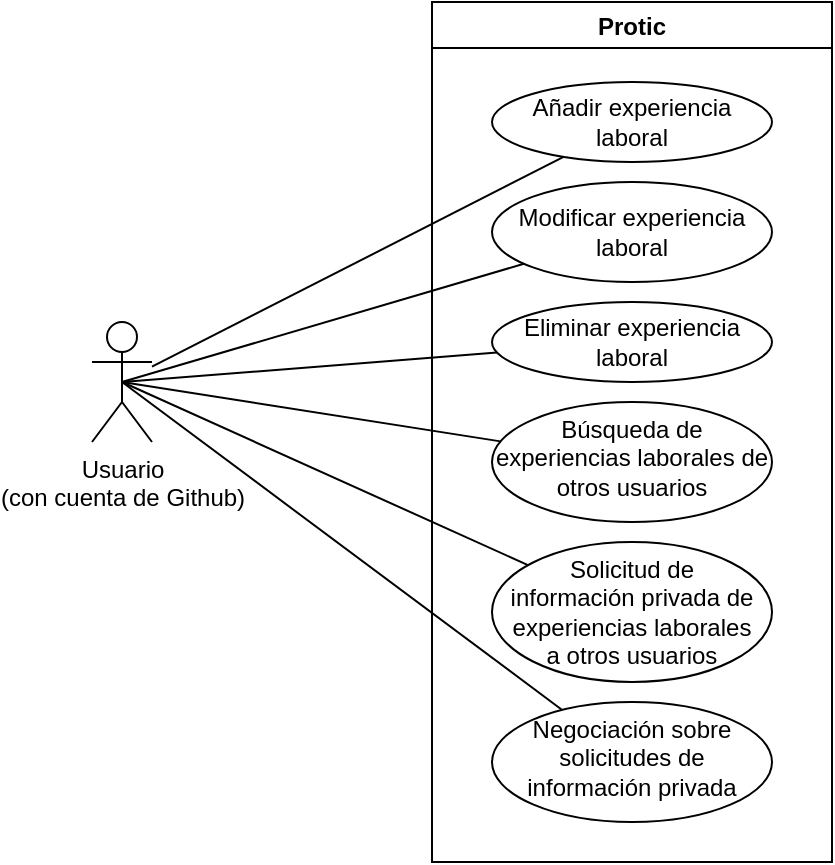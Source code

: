 <mxfile version="14.6.13" type="device"><diagram id="wcvmPx3WMzm03zjkKvcF" name="Página-1"><mxGraphModel dx="1422" dy="822" grid="1" gridSize="10" guides="1" tooltips="1" connect="1" arrows="1" fold="1" page="1" pageScale="1" pageWidth="827" pageHeight="1169" math="0" shadow="0"><root><mxCell id="0"/><mxCell id="1" parent="0"/><mxCell id="sO7i4M_kxahfRtUxq6ux-1" value="Usuario &lt;br&gt;(con cuenta de Github)" style="shape=umlActor;verticalLabelPosition=bottom;verticalAlign=top;html=1;outlineConnect=0;" vertex="1" parent="1"><mxGeometry x="60" y="250" width="30" height="60" as="geometry"/></mxCell><mxCell id="sO7i4M_kxahfRtUxq6ux-2" value="Añadir experiencia laboral" style="ellipse;whiteSpace=wrap;html=1;" vertex="1" parent="1"><mxGeometry x="260" y="130" width="140" height="40" as="geometry"/></mxCell><mxCell id="sO7i4M_kxahfRtUxq6ux-3" value="Protic" style="swimlane;" vertex="1" parent="1"><mxGeometry x="230" y="90" width="200" height="430" as="geometry"/></mxCell><mxCell id="sO7i4M_kxahfRtUxq6ux-7" value="Solicitud de &lt;br&gt;información privada de experiencias laborales&lt;br&gt;a otros usuarios" style="ellipse;whiteSpace=wrap;html=1;verticalAlign=top;align=center;" vertex="1" parent="sO7i4M_kxahfRtUxq6ux-3"><mxGeometry x="30" y="270" width="140" height="70" as="geometry"/></mxCell><mxCell id="sO7i4M_kxahfRtUxq6ux-8" value="Negociación sobre solicitudes de información privada" style="ellipse;whiteSpace=wrap;html=1;verticalAlign=top;align=center;" vertex="1" parent="sO7i4M_kxahfRtUxq6ux-3"><mxGeometry x="30" y="350" width="140" height="60" as="geometry"/></mxCell><mxCell id="sO7i4M_kxahfRtUxq6ux-4" value="Modificar experiencia laboral" style="ellipse;whiteSpace=wrap;html=1;" vertex="1" parent="1"><mxGeometry x="260" y="180" width="140" height="50" as="geometry"/></mxCell><mxCell id="sO7i4M_kxahfRtUxq6ux-5" value="Eliminar experiencia laboral" style="ellipse;whiteSpace=wrap;html=1;" vertex="1" parent="1"><mxGeometry x="260" y="240" width="140" height="40" as="geometry"/></mxCell><mxCell id="sO7i4M_kxahfRtUxq6ux-6" value="Búsqueda de experiencias laborales de otros usuarios" style="ellipse;whiteSpace=wrap;html=1;verticalAlign=top;align=center;" vertex="1" parent="1"><mxGeometry x="260" y="290" width="140" height="60" as="geometry"/></mxCell><mxCell id="sO7i4M_kxahfRtUxq6ux-11" value="" style="endArrow=none;html=1;" edge="1" parent="1" source="sO7i4M_kxahfRtUxq6ux-1" target="sO7i4M_kxahfRtUxq6ux-2"><mxGeometry width="50" height="50" relative="1" as="geometry"><mxPoint x="100" y="450" as="sourcePoint"/><mxPoint x="150" y="400" as="targetPoint"/></mxGeometry></mxCell><mxCell id="sO7i4M_kxahfRtUxq6ux-12" value="" style="endArrow=none;html=1;exitX=0.5;exitY=0.5;exitDx=0;exitDy=0;exitPerimeter=0;" edge="1" parent="1" source="sO7i4M_kxahfRtUxq6ux-1" target="sO7i4M_kxahfRtUxq6ux-4"><mxGeometry width="50" height="50" relative="1" as="geometry"><mxPoint x="100" y="282.353" as="sourcePoint"/><mxPoint x="305.777" y="177.447" as="targetPoint"/></mxGeometry></mxCell><mxCell id="sO7i4M_kxahfRtUxq6ux-13" value="" style="endArrow=none;html=1;exitX=0.5;exitY=0.5;exitDx=0;exitDy=0;exitPerimeter=0;" edge="1" parent="1" source="sO7i4M_kxahfRtUxq6ux-1" target="sO7i4M_kxahfRtUxq6ux-5"><mxGeometry width="50" height="50" relative="1" as="geometry"><mxPoint x="85" y="290" as="sourcePoint"/><mxPoint x="285.965" y="230.893" as="targetPoint"/></mxGeometry></mxCell><mxCell id="sO7i4M_kxahfRtUxq6ux-14" value="" style="endArrow=none;html=1;exitX=0.5;exitY=0.5;exitDx=0;exitDy=0;exitPerimeter=0;" edge="1" parent="1" source="sO7i4M_kxahfRtUxq6ux-1" target="sO7i4M_kxahfRtUxq6ux-6"><mxGeometry width="50" height="50" relative="1" as="geometry"><mxPoint x="85" y="290" as="sourcePoint"/><mxPoint x="272.497" y="275.294" as="targetPoint"/></mxGeometry></mxCell><mxCell id="sO7i4M_kxahfRtUxq6ux-15" value="" style="endArrow=none;html=1;exitX=0.5;exitY=0.5;exitDx=0;exitDy=0;exitPerimeter=0;" edge="1" parent="1" source="sO7i4M_kxahfRtUxq6ux-1" target="sO7i4M_kxahfRtUxq6ux-7"><mxGeometry width="50" height="50" relative="1" as="geometry"><mxPoint x="85" y="290" as="sourcePoint"/><mxPoint x="274.265" y="319.689" as="targetPoint"/></mxGeometry></mxCell><mxCell id="sO7i4M_kxahfRtUxq6ux-16" value="" style="endArrow=none;html=1;exitX=0.5;exitY=0.5;exitDx=0;exitDy=0;exitPerimeter=0;" edge="1" parent="1" source="sO7i4M_kxahfRtUxq6ux-1" target="sO7i4M_kxahfRtUxq6ux-8"><mxGeometry width="50" height="50" relative="1" as="geometry"><mxPoint x="85" y="290" as="sourcePoint"/><mxPoint x="288.02" y="381.558" as="targetPoint"/></mxGeometry></mxCell></root></mxGraphModel></diagram></mxfile>